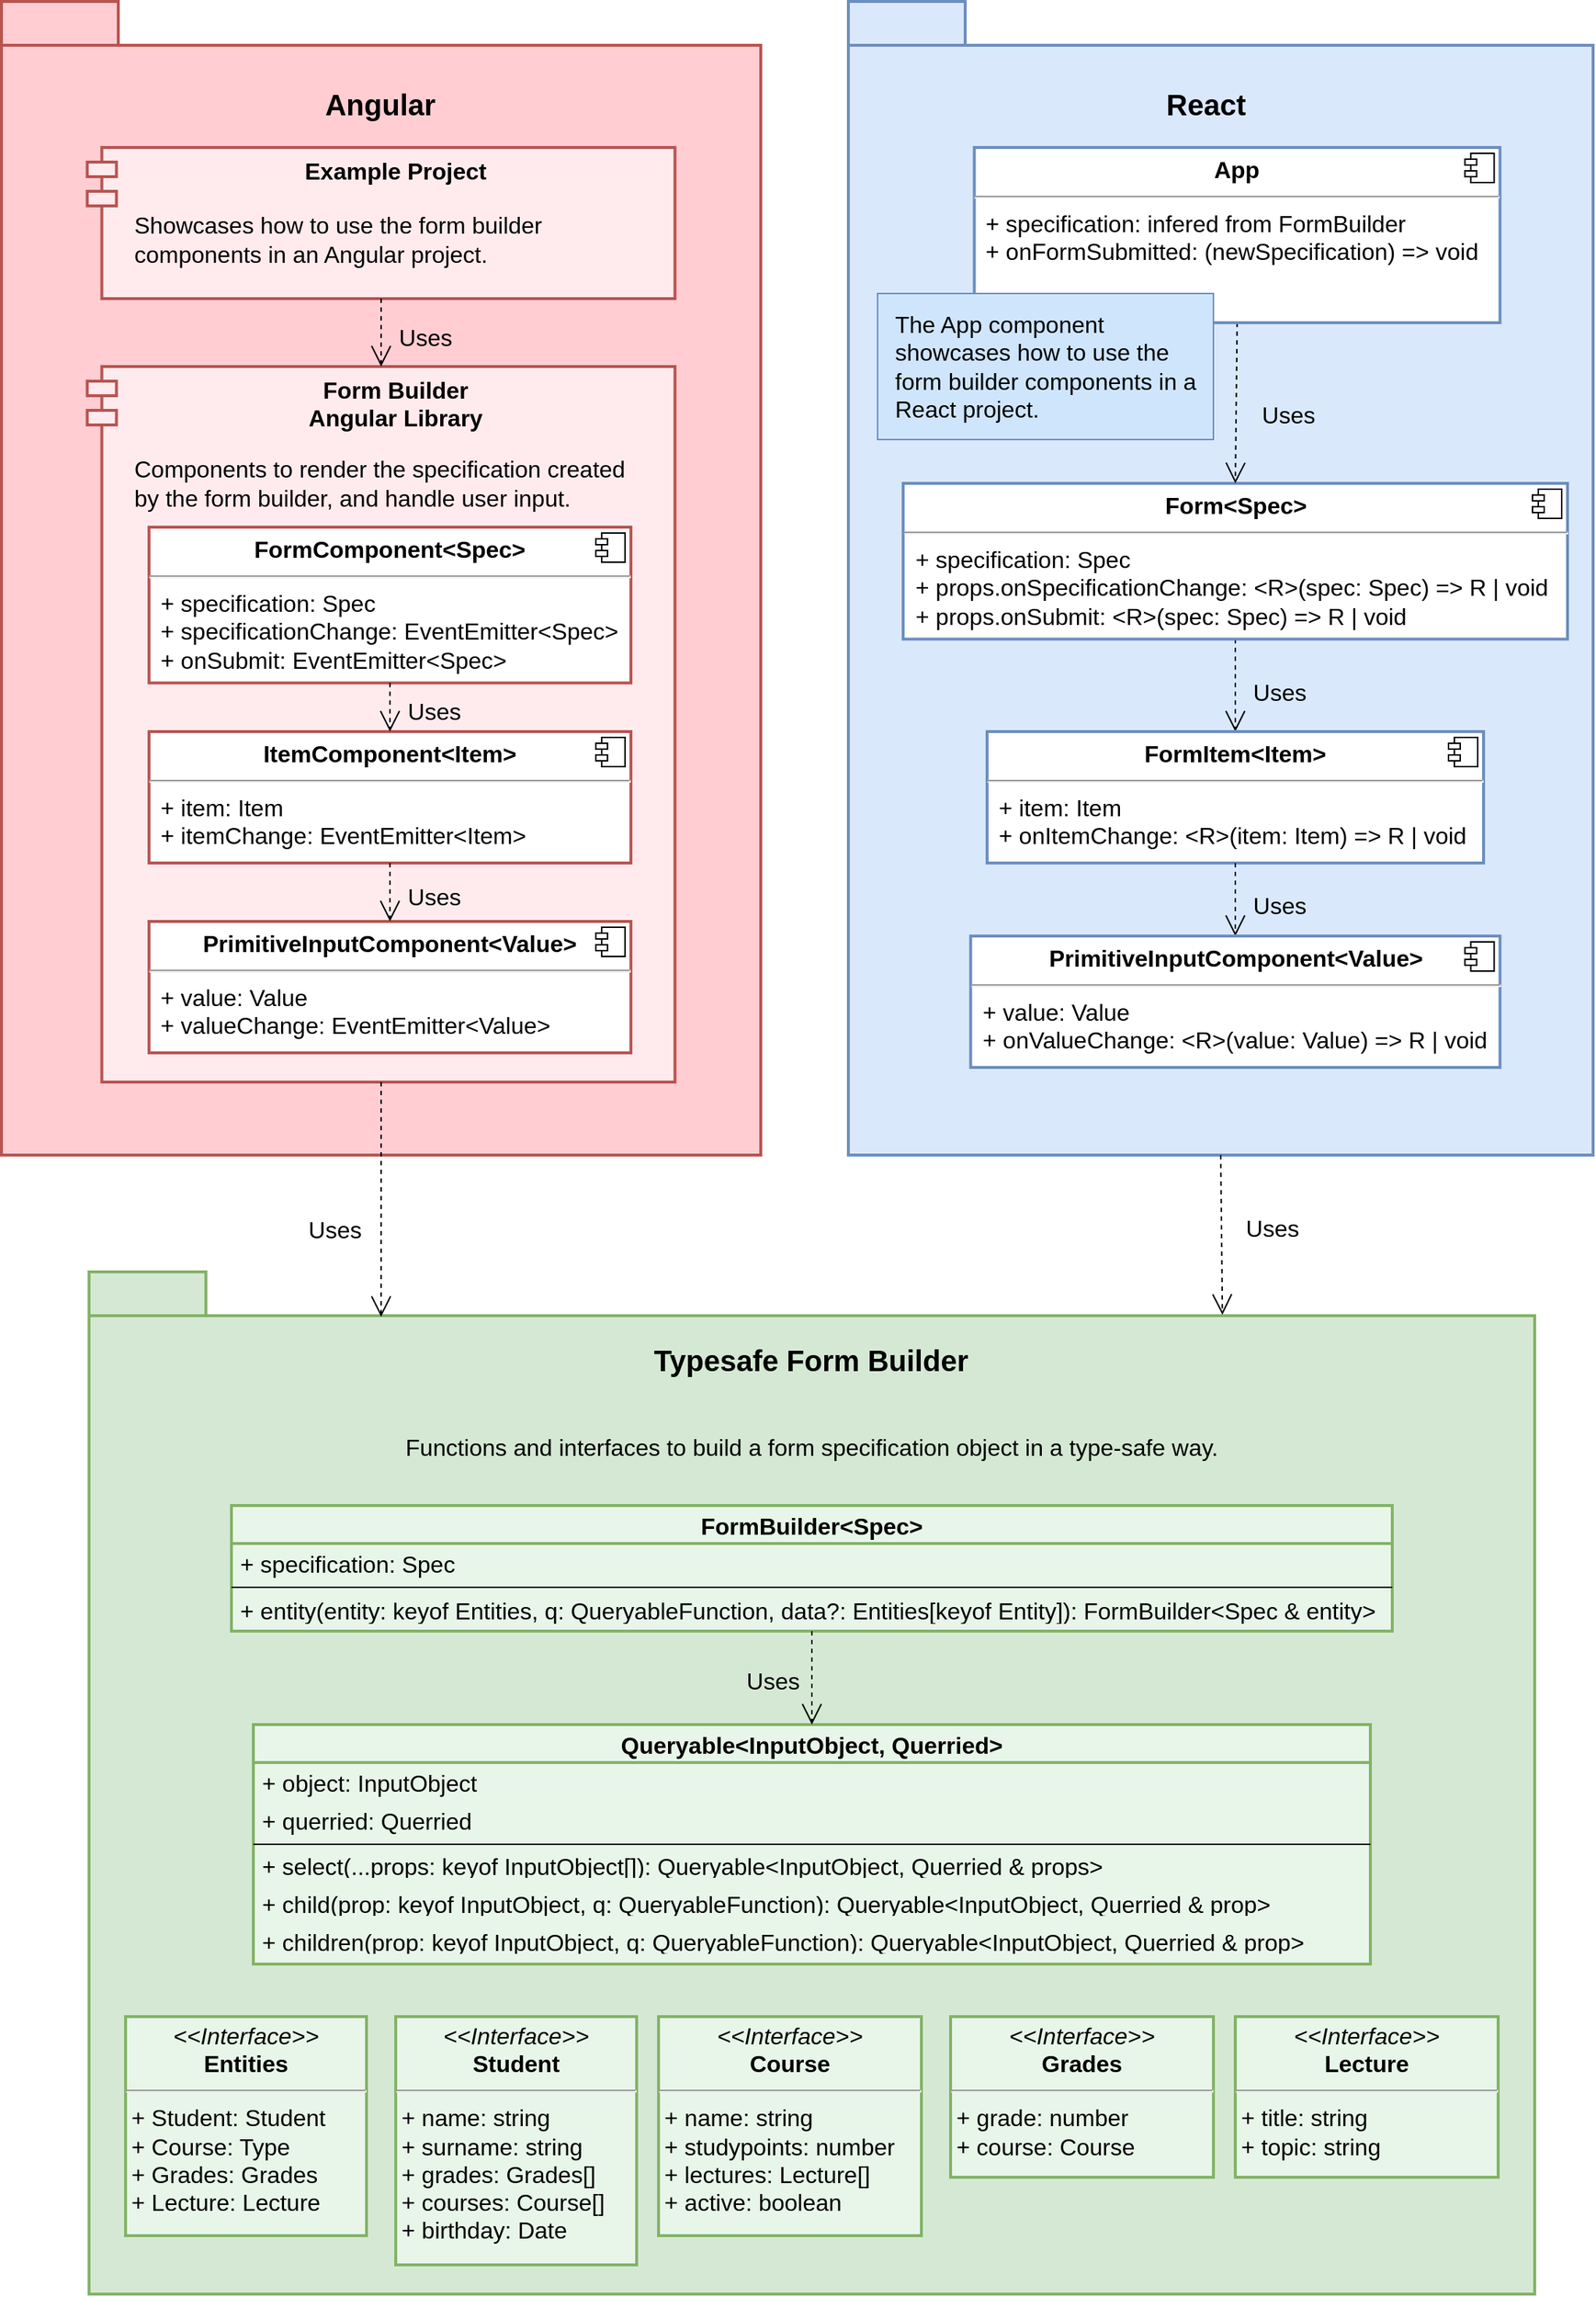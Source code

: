 <mxfile>
    <diagram id="5CxaailpbgLFoK_XrYhg" name="Page-1">
        <mxGraphModel dx="675" dy="708" grid="1" gridSize="10" guides="1" tooltips="1" connect="1" arrows="1" fold="1" page="1" pageScale="1" pageWidth="1169" pageHeight="1654" background="#FFFFFF" math="0" shadow="0">
            <root>
                <mxCell id="0"/>
                <mxCell id="1" parent="0"/>
                <mxCell id="23" value="" style="shape=folder;fontStyle=1;tabWidth=80;tabHeight=30;tabPosition=left;html=1;boundedLbl=1;fontSize=16;strokeWidth=2;container=1;strokeColor=#b85450;fillColor=#FFCDD2;recursiveResize=0;" parent="1" vertex="1">
                    <mxGeometry x="40" y="50" width="520" height="790" as="geometry"/>
                </mxCell>
                <mxCell id="25" value="Angular" style="text;html=1;strokeColor=none;fillColor=none;align=center;verticalAlign=middle;whiteSpace=wrap;rounded=0;fontSize=20;fontStyle=1;labelBorderColor=none;labelBackgroundColor=none;" parent="23" vertex="1">
                    <mxGeometry x="128.47" y="40" width="263.06" height="60" as="geometry"/>
                </mxCell>
                <mxCell id="31" value="Example Project" style="shape=module;align=left;spacingLeft=20;align=center;verticalAlign=top;fontSize=16;strokeWidth=2;strokeColor=#B85450;fillColor=#FFEBEE;container=1;fontStyle=1;recursiveResize=0;" parent="23" vertex="1">
                    <mxGeometry x="58.75" y="100" width="402.5" height="103.48" as="geometry"/>
                </mxCell>
                <mxCell id="37" value="Showcases how to use the form builder components in an Angular project." style="text;html=1;strokeColor=none;fillColor=none;align=left;verticalAlign=middle;whiteSpace=wrap;rounded=0;labelBackgroundColor=none;fontSize=16;fontColor=#000000;" parent="31" vertex="1">
                    <mxGeometry x="30.197" y="43.183" width="342.125" height="39.8" as="geometry"/>
                </mxCell>
                <mxCell id="30" value="Form Builder &#10;Angular Library" style="shape=module;align=left;spacingLeft=20;align=center;verticalAlign=top;fontSize=16;strokeWidth=2;strokeColor=#B85450;fillColor=#FFEBEE;fontStyle=1;container=1;recursiveResize=0;" parent="23" vertex="1">
                    <mxGeometry x="58.75" y="250" width="402.5" height="490" as="geometry"/>
                </mxCell>
                <mxCell id="39" value="Components to render the specification created by the form builder, and handle user input." style="text;html=1;strokeColor=none;fillColor=none;align=left;verticalAlign=middle;whiteSpace=wrap;rounded=0;labelBackgroundColor=none;fontSize=16;fontColor=#000000;" parent="30" vertex="1">
                    <mxGeometry x="30.19" y="50" width="342.13" height="60" as="geometry"/>
                </mxCell>
                <mxCell id="42" value="&lt;p style=&quot;margin: 6px 0px 0px ; text-align: center ; font-size: 16px&quot;&gt;&lt;b style=&quot;font-size: 16px&quot;&gt;FormComponent&amp;lt;Spec&amp;gt;&lt;/b&gt;&lt;/p&gt;&lt;hr style=&quot;font-size: 16px&quot;&gt;&lt;p style=&quot;margin: 0px 0px 0px 8px ; font-size: 16px&quot;&gt;+ specification: Spec&lt;br style=&quot;font-size: 16px&quot;&gt;+ specificationChange: EventEmitter&amp;lt;Spec&amp;gt;&lt;br&gt;+ onSubmit: EventEmitter&amp;lt;Spec&amp;gt;&lt;/p&gt;" style="align=left;overflow=fill;html=1;dropTarget=0;labelBackgroundColor=none;fontSize=16;fontColor=#000000;strokeWidth=2;fillColor=#FFFFFF;gradientColor=none;strokeColor=#B85450;" parent="30" vertex="1">
                    <mxGeometry x="42.32" y="110" width="330" height="106.67" as="geometry"/>
                </mxCell>
                <mxCell id="43" value="" style="shape=component;jettyWidth=8;jettyHeight=4;" parent="42" vertex="1">
                    <mxGeometry x="1" width="20" height="20" relative="1" as="geometry">
                        <mxPoint x="-24" y="4" as="offset"/>
                    </mxGeometry>
                </mxCell>
                <mxCell id="44" value="&lt;p style=&quot;margin: 6px 0px 0px ; text-align: center ; font-size: 16px&quot;&gt;&lt;b style=&quot;font-size: 16px&quot;&gt;ItemComponent&amp;lt;Item&amp;gt;&lt;/b&gt;&lt;/p&gt;&lt;hr style=&quot;font-size: 16px&quot;&gt;&lt;p style=&quot;margin: 0px 0px 0px 8px ; font-size: 16px&quot;&gt;+ item: Item&lt;br style=&quot;font-size: 16px&quot;&gt;+ itemChange: EventEmitter&amp;lt;Item&amp;gt;&lt;/p&gt;" style="align=left;overflow=fill;html=1;dropTarget=0;labelBackgroundColor=none;fontSize=16;fontColor=#000000;strokeWidth=2;fillColor=#FFFFFF;gradientColor=none;strokeColor=#B85450;" parent="30" vertex="1">
                    <mxGeometry x="42.32" y="250" width="330" height="90" as="geometry"/>
                </mxCell>
                <mxCell id="45" value="" style="shape=component;jettyWidth=8;jettyHeight=4;" parent="44" vertex="1">
                    <mxGeometry x="1" width="20" height="20" relative="1" as="geometry">
                        <mxPoint x="-24" y="4" as="offset"/>
                    </mxGeometry>
                </mxCell>
                <mxCell id="46" value="&lt;p style=&quot;margin: 6px 0px 0px ; text-align: center ; font-size: 16px&quot;&gt;&lt;b style=&quot;font-size: 16px&quot;&gt;PrimitiveInputComponent&amp;lt;Value&amp;gt;&lt;/b&gt;&lt;/p&gt;&lt;hr style=&quot;font-size: 16px&quot;&gt;&lt;p style=&quot;margin: 0px 0px 0px 8px ; font-size: 16px&quot;&gt;+ value: Value&lt;br style=&quot;font-size: 16px&quot;&gt;+ valueChange: EventEmitter&amp;lt;Value&amp;gt;&lt;/p&gt;" style="align=left;overflow=fill;html=1;dropTarget=0;labelBackgroundColor=none;fontSize=16;fontColor=#000000;strokeWidth=2;fillColor=#FFFFFF;gradientColor=none;strokeColor=#B85450;" parent="30" vertex="1">
                    <mxGeometry x="42.32" y="380" width="330" height="90" as="geometry"/>
                </mxCell>
                <mxCell id="47" value="" style="shape=component;jettyWidth=8;jettyHeight=4;" parent="46" vertex="1">
                    <mxGeometry x="1" width="20" height="20" relative="1" as="geometry">
                        <mxPoint x="-24" y="4" as="offset"/>
                    </mxGeometry>
                </mxCell>
                <mxCell id="48" value="Uses" style="endArrow=open;endSize=12;dashed=1;html=1;fontSize=16;exitX=0.5;exitY=1;exitDx=0;exitDy=0;entryX=0.5;entryY=0;entryDx=0;entryDy=0;labelBackgroundColor=none;" parent="30" source="42" target="44" edge="1">
                    <mxGeometry x="0.13" y="30" width="160" relative="1" as="geometry">
                        <mxPoint x="511.25" y="210.0" as="sourcePoint"/>
                        <mxPoint x="511.25" y="256.52" as="targetPoint"/>
                        <mxPoint as="offset"/>
                    </mxGeometry>
                </mxCell>
                <mxCell id="49" value="Uses" style="endArrow=open;endSize=12;dashed=1;html=1;fontSize=16;exitX=0.5;exitY=1;exitDx=0;exitDy=0;entryX=0.5;entryY=0;entryDx=0;entryDy=0;labelBackgroundColor=none;" parent="30" source="44" target="46" edge="1">
                    <mxGeometry x="0.143" y="30" width="160" relative="1" as="geometry">
                        <mxPoint x="495.25" y="350.0" as="sourcePoint"/>
                        <mxPoint x="495.25" y="393.33" as="targetPoint"/>
                        <mxPoint as="offset"/>
                    </mxGeometry>
                </mxCell>
                <mxCell id="33" value="Uses" style="endArrow=open;endSize=12;dashed=1;html=1;fontSize=16;exitX=0.5;exitY=1;exitDx=0;exitDy=0;entryX=0.5;entryY=0;entryDx=0;entryDy=0;labelBackgroundColor=none;" parent="23" source="31" target="30" edge="1">
                    <mxGeometry x="0.143" y="30" width="160" relative="1" as="geometry">
                        <mxPoint x="575" y="556.522" as="sourcePoint"/>
                        <mxPoint x="805.0" y="556.522" as="targetPoint"/>
                        <mxPoint as="offset"/>
                    </mxGeometry>
                </mxCell>
                <mxCell id="26" value="" style="shape=folder;fontStyle=1;tabWidth=80;tabHeight=30;tabPosition=left;html=1;boundedLbl=1;fontSize=16;strokeWidth=2;container=1;fillColor=#dae8fc;strokeColor=#6c8ebf;recursiveResize=0;" parent="1" vertex="1">
                    <mxGeometry x="620" y="50" width="510" height="790" as="geometry"/>
                </mxCell>
                <mxCell id="27" value="React" style="text;html=1;strokeColor=none;fillColor=none;align=center;verticalAlign=middle;whiteSpace=wrap;rounded=0;fontSize=20;fontStyle=1" parent="26" vertex="1">
                    <mxGeometry x="127.77" y="47.72" width="234.47" height="44.55" as="geometry"/>
                </mxCell>
                <mxCell id="104" value="Uses" style="endArrow=open;endSize=12;dashed=1;html=1;fontSize=16;exitX=0.5;exitY=1;exitDx=0;exitDy=0;entryX=0.5;entryY=0;entryDx=0;entryDy=0;labelBackgroundColor=none;" edge="1" source="105" target="107" parent="26">
                    <mxGeometry x="0.13" y="30" width="160" relative="1" as="geometry">
                        <mxPoint x="470.18" y="90.0" as="sourcePoint"/>
                        <mxPoint x="470.18" y="136.52" as="targetPoint"/>
                        <mxPoint as="offset"/>
                    </mxGeometry>
                </mxCell>
                <mxCell id="105" value="&lt;p style=&quot;margin: 6px 0px 0px ; text-align: center ; font-size: 16px&quot;&gt;&lt;b style=&quot;font-size: 16px&quot;&gt;Form&amp;lt;Spec&amp;gt;&lt;/b&gt;&lt;/p&gt;&lt;hr style=&quot;font-size: 16px&quot;&gt;&lt;p style=&quot;margin: 0px 0px 0px 8px ; font-size: 16px&quot;&gt;+ specification: Spec&lt;br style=&quot;font-size: 16px&quot;&gt;+ props.onSpecificationChange: &amp;lt;R&amp;gt;(spec: Spec) =&amp;gt; R | void&lt;br&gt;+ props.onSubmit: &amp;lt;R&amp;gt;(spec: Spec) =&amp;gt; R | void&lt;/p&gt;" style="align=left;overflow=fill;html=1;dropTarget=0;labelBackgroundColor=none;fontSize=16;fontColor=#000000;strokeWidth=2;fillColor=#FFFFFF;gradientColor=none;strokeColor=#6C8EBF;" vertex="1" parent="26">
                    <mxGeometry x="37.5" y="330" width="455" height="106.67" as="geometry"/>
                </mxCell>
                <mxCell id="106" value="" style="shape=component;jettyWidth=8;jettyHeight=4;" vertex="1" parent="105">
                    <mxGeometry x="1" width="20" height="20" relative="1" as="geometry">
                        <mxPoint x="-24" y="4" as="offset"/>
                    </mxGeometry>
                </mxCell>
                <mxCell id="107" value="&lt;p style=&quot;margin: 6px 0px 0px ; text-align: center ; font-size: 16px&quot;&gt;&lt;b style=&quot;font-size: 16px&quot;&gt;FormItem&amp;lt;Item&amp;gt;&lt;/b&gt;&lt;/p&gt;&lt;hr style=&quot;font-size: 16px&quot;&gt;&lt;p style=&quot;margin: 0px 0px 0px 8px ; font-size: 16px&quot;&gt;+ item: Item&lt;br style=&quot;font-size: 16px&quot;&gt;+ onItemChange: &amp;lt;R&amp;gt;(item: Item) =&amp;gt; R | void&lt;/p&gt;" style="align=left;overflow=fill;html=1;dropTarget=0;labelBackgroundColor=none;fontSize=16;fontColor=#000000;strokeWidth=2;fillColor=#FFFFFF;gradientColor=none;strokeColor=#6C8EBF;" vertex="1" parent="26">
                    <mxGeometry x="95" y="500" width="340" height="90" as="geometry"/>
                </mxCell>
                <mxCell id="108" value="" style="shape=component;jettyWidth=8;jettyHeight=4;" vertex="1" parent="107">
                    <mxGeometry x="1" width="20" height="20" relative="1" as="geometry">
                        <mxPoint x="-24" y="4" as="offset"/>
                    </mxGeometry>
                </mxCell>
                <mxCell id="109" value="Uses" style="endArrow=open;endSize=12;dashed=1;html=1;fontSize=16;exitX=0.5;exitY=1;exitDx=0;exitDy=0;entryX=0.5;entryY=0;entryDx=0;entryDy=0;labelBackgroundColor=none;" edge="1" source="107" target="110" parent="26">
                    <mxGeometry x="0.143" y="30" width="160" relative="1" as="geometry">
                        <mxPoint x="454.18" y="230.0" as="sourcePoint"/>
                        <mxPoint x="454.18" y="273.33" as="targetPoint"/>
                        <mxPoint as="offset"/>
                    </mxGeometry>
                </mxCell>
                <mxCell id="110" value="&lt;p style=&quot;margin: 6px 0px 0px ; text-align: center ; font-size: 16px&quot;&gt;&lt;b style=&quot;font-size: 16px&quot;&gt;PrimitiveInputComponent&amp;lt;Value&amp;gt;&lt;/b&gt;&lt;/p&gt;&lt;hr style=&quot;font-size: 16px&quot;&gt;&lt;p style=&quot;margin: 0px 0px 0px 8px ; font-size: 16px&quot;&gt;+ value: Value&lt;br style=&quot;font-size: 16px&quot;&gt;+ onValueChange: &amp;lt;R&amp;gt;(value: Value) =&amp;gt; R | void&lt;/p&gt;" style="align=left;overflow=fill;html=1;dropTarget=0;labelBackgroundColor=none;fontSize=16;fontColor=#000000;strokeWidth=2;fillColor=#FFFFFF;gradientColor=none;strokeColor=#6C8EBF;" vertex="1" parent="26">
                    <mxGeometry x="83.75" y="640" width="362.5" height="90" as="geometry"/>
                </mxCell>
                <mxCell id="111" value="" style="shape=component;jettyWidth=8;jettyHeight=4;" vertex="1" parent="110">
                    <mxGeometry x="1" width="20" height="20" relative="1" as="geometry">
                        <mxPoint x="-24" y="4" as="offset"/>
                    </mxGeometry>
                </mxCell>
                <mxCell id="114" value="Uses" style="endArrow=open;endSize=12;dashed=1;html=1;fontSize=16;exitX=0.5;exitY=1;exitDx=0;exitDy=0;entryX=0.5;entryY=0;entryDx=0;entryDy=0;labelBackgroundColor=none;" edge="1" parent="26" source="116" target="105">
                    <mxGeometry x="0.143" y="35" width="160" relative="1" as="geometry">
                        <mxPoint x="265" y="220.0" as="sourcePoint"/>
                        <mxPoint x="240" y="283.33" as="targetPoint"/>
                        <mxPoint as="offset"/>
                    </mxGeometry>
                </mxCell>
                <mxCell id="116" value="&lt;p style=&quot;margin: 6px 0px 0px ; text-align: center&quot;&gt;&lt;b&gt;App&lt;/b&gt;&lt;/p&gt;&lt;hr&gt;&lt;p style=&quot;margin: 0px 0px 0px 8px&quot;&gt;+ specification: infered from FormBuilder&lt;br&gt;+ onFormSubmitted: (newSpecification) =&amp;gt; void&lt;/p&gt;" style="align=left;overflow=fill;html=1;dropTarget=0;labelBackgroundColor=none;fontSize=16;fontColor=#000000;strokeWidth=2;fillColor=#FFFFFF;gradientColor=none;strokeColor=#6C8EBF;" vertex="1" parent="26">
                    <mxGeometry x="86.25" y="100" width="360" height="120" as="geometry"/>
                </mxCell>
                <mxCell id="117" value="" style="shape=component;jettyWidth=8;jettyHeight=4;" vertex="1" parent="116">
                    <mxGeometry x="1" width="20" height="20" relative="1" as="geometry">
                        <mxPoint x="-24" y="4" as="offset"/>
                    </mxGeometry>
                </mxCell>
                <mxCell id="115" value="The App component showcases how to use the form builder components in a React project." style="text;html=1;strokeColor=#6c8ebf;align=left;verticalAlign=middle;whiteSpace=wrap;rounded=0;labelBackgroundColor=none;fontSize=16;spacingLeft=10;spacingBottom=10;spacingTop=10;spacingRight=10;fillColor=#CFE5FC;" vertex="1" parent="26">
                    <mxGeometry x="20" y="200" width="230" height="100" as="geometry"/>
                </mxCell>
                <mxCell id="28" value="" style="shape=folder;fontStyle=1;tabWidth=80;tabHeight=30;tabPosition=left;html=1;boundedLbl=1;fontSize=16;strokeWidth=2;container=1;fillColor=#d5e8d4;strokeColor=#82b366;recursiveResize=0;" parent="1" vertex="1">
                    <mxGeometry x="100" y="920" width="990" height="700" as="geometry"/>
                </mxCell>
                <mxCell id="29" value="Typesafe Form Builder" style="text;html=1;strokeColor=none;fillColor=none;align=center;verticalAlign=middle;whiteSpace=wrap;rounded=0;fontSize=20;fontStyle=1" parent="28" vertex="1">
                    <mxGeometry x="291.494" y="50" width="407.008" height="20" as="geometry"/>
                </mxCell>
                <mxCell id="52" value="FormBuilder&lt;Spec&gt;" style="swimlane;fontStyle=1;align=center;verticalAlign=middle;childLayout=stackLayout;horizontal=1;startSize=26;horizontalStack=0;resizeParent=1;resizeParentMax=0;resizeLast=0;collapsible=1;marginBottom=0;labelBackgroundColor=none;fontSize=16;fontColor=#000000;strokeColor=#82B366;strokeWidth=2;fillColor=#E8F5E9;swimlaneFillColor=#E8F5E9;shadow=0;sketch=0;glass=0;rounded=0;" parent="28" vertex="1">
                    <mxGeometry x="97.5" y="160" width="795" height="86" as="geometry"/>
                </mxCell>
                <mxCell id="53" value="+ specification: Spec" style="text;strokeColor=none;fillColor=none;align=left;verticalAlign=middle;spacingLeft=4;spacingRight=4;overflow=hidden;rotatable=0;points=[[0,0.5],[1,0.5]];portConstraint=eastwest;fontSize=16;" parent="52" vertex="1">
                    <mxGeometry y="26" width="795" height="26" as="geometry"/>
                </mxCell>
                <mxCell id="54" value="" style="line;strokeWidth=1;fillColor=none;align=left;verticalAlign=middle;spacingTop=-1;spacingLeft=3;spacingRight=3;rotatable=0;labelPosition=right;points=[];portConstraint=eastwest;" parent="52" vertex="1">
                    <mxGeometry y="52" width="795" height="8" as="geometry"/>
                </mxCell>
                <mxCell id="55" value="+ entity(entity: keyof Entities, q: QueryableFunction, data?: Entities[keyof Entity]): FormBuilder&lt;Spec &amp; entity&gt;" style="text;strokeColor=none;fillColor=none;align=left;verticalAlign=middle;spacingLeft=4;spacingRight=4;overflow=hidden;rotatable=0;points=[[0,0.5],[1,0.5]];portConstraint=eastwest;fontSize=16;spacingBottom=4;" parent="52" vertex="1">
                    <mxGeometry y="60" width="795" height="26" as="geometry"/>
                </mxCell>
                <mxCell id="57" value="Queryable&lt;InputObject, Querried&gt;" style="swimlane;fontStyle=1;align=center;verticalAlign=middle;childLayout=stackLayout;horizontal=1;startSize=26;horizontalStack=0;resizeParent=1;resizeParentMax=0;resizeLast=0;collapsible=1;marginBottom=0;labelBackgroundColor=none;fontSize=16;fontColor=#000000;strokeColor=#82B366;strokeWidth=2;fillColor=#E8F5E9;swimlaneFillColor=#E8F5E9;spacingBottom=0;" parent="28" vertex="1">
                    <mxGeometry x="112.5" y="310" width="765" height="164" as="geometry"/>
                </mxCell>
                <mxCell id="58" value="+ object: InputObject" style="text;strokeColor=none;fillColor=none;align=left;verticalAlign=middle;spacingLeft=4;spacingRight=4;overflow=hidden;rotatable=0;points=[[0,0.5],[1,0.5]];portConstraint=eastwest;fontSize=16;" parent="57" vertex="1">
                    <mxGeometry y="26" width="765" height="26" as="geometry"/>
                </mxCell>
                <mxCell id="61" value="+ querried: Querried" style="text;strokeColor=none;fillColor=none;align=left;verticalAlign=middle;spacingLeft=4;spacingRight=4;overflow=hidden;rotatable=0;points=[[0,0.5],[1,0.5]];portConstraint=eastwest;fontSize=16;" parent="57" vertex="1">
                    <mxGeometry y="52" width="765" height="26" as="geometry"/>
                </mxCell>
                <mxCell id="59" value="" style="line;strokeWidth=1;fillColor=none;align=left;verticalAlign=middle;spacingTop=-1;spacingLeft=3;spacingRight=3;rotatable=0;labelPosition=right;points=[];portConstraint=eastwest;" parent="57" vertex="1">
                    <mxGeometry y="78" width="765" height="8" as="geometry"/>
                </mxCell>
                <mxCell id="60" value="+ select(...props: keyof InputObject[]): Queryable&lt;InputObject, Querried &amp; props&gt;" style="text;strokeColor=none;fillColor=none;align=left;verticalAlign=middle;spacingLeft=4;spacingRight=4;overflow=hidden;rotatable=0;points=[[0,0.5],[1,0.5]];portConstraint=eastwest;fontSize=16;spacingBottom=6;" parent="57" vertex="1">
                    <mxGeometry y="86" width="765" height="26" as="geometry"/>
                </mxCell>
                <mxCell id="62" value="+ child(prop: keyof InputObject, q: QueryableFunction): Queryable&lt;InputObject, Querried &amp; prop&gt;" style="text;strokeColor=none;fillColor=none;align=left;verticalAlign=middle;spacingLeft=4;spacingRight=4;overflow=hidden;rotatable=0;points=[[0,0.5],[1,0.5]];portConstraint=eastwest;fontSize=16;spacingBottom=6;" parent="57" vertex="1">
                    <mxGeometry y="112" width="765" height="26" as="geometry"/>
                </mxCell>
                <mxCell id="63" value="+ children(prop: keyof InputObject, q: QueryableFunction): Queryable&lt;InputObject, Querried &amp; prop&gt;" style="text;strokeColor=none;fillColor=none;align=left;verticalAlign=middle;spacingLeft=4;spacingRight=4;overflow=hidden;rotatable=0;points=[[0,0.5],[1,0.5]];portConstraint=eastwest;fontSize=16;spacingBottom=6;" parent="57" vertex="1">
                    <mxGeometry y="138" width="765" height="26" as="geometry"/>
                </mxCell>
                <mxCell id="64" value="Uses" style="endArrow=open;endSize=12;dashed=1;html=1;fontSize=16;entryX=0.5;entryY=0;entryDx=0;entryDy=0;labelBackgroundColor=none;exitX=0.5;exitY=1;exitDx=0;exitDy=0;" parent="28" source="52" target="57" edge="1">
                    <mxGeometry x="0.062" y="-27" width="160" relative="1" as="geometry">
                        <mxPoint x="-115" y="170" as="sourcePoint"/>
                        <mxPoint x="-175" y="250" as="targetPoint"/>
                        <mxPoint as="offset"/>
                        <Array as="points"/>
                    </mxGeometry>
                </mxCell>
                <mxCell id="66" value="&lt;p style=&quot;margin: 4px 0px 0px; text-align: center; font-size: 16px;&quot;&gt;&lt;i style=&quot;font-size: 16px;&quot;&gt;&amp;lt;&amp;lt;Interface&amp;gt;&amp;gt;&lt;/i&gt;&lt;br style=&quot;font-size: 16px;&quot;&gt;&lt;b style=&quot;font-size: 16px;&quot;&gt;Entities&lt;/b&gt;&lt;/p&gt;&lt;hr style=&quot;font-size: 16px;&quot;&gt;&lt;p style=&quot;margin: 0px 0px 0px 4px; font-size: 16px;&quot;&gt;+ Student: Student&lt;br style=&quot;font-size: 16px;&quot;&gt;+ Course: Type&lt;/p&gt;&lt;p style=&quot;margin: 0px 0px 0px 4px; font-size: 16px;&quot;&gt;+ Grades: Grades&lt;/p&gt;&lt;p style=&quot;margin: 0px 0px 0px 4px; font-size: 16px;&quot;&gt;+ Lecture: Lecture&lt;/p&gt;&lt;p style=&quot;margin: 0px 0px 0px 4px; font-size: 16px;&quot;&gt;&lt;br style=&quot;font-size: 16px;&quot;&gt;&lt;/p&gt;" style="verticalAlign=top;align=left;overflow=fill;fontSize=16;fontFamily=Helvetica;html=1;rounded=0;shadow=0;glass=0;labelBackgroundColor=none;sketch=0;fontColor=#000000;strokeColor=#82B366;strokeWidth=2;fillColor=#E8F5E9;gradientColor=none;" parent="28" vertex="1">
                    <mxGeometry x="25" y="510" width="165" height="150" as="geometry"/>
                </mxCell>
                <mxCell id="67" value="&lt;p style=&quot;margin: 4px 0px 0px ; text-align: center ; font-size: 16px&quot;&gt;&lt;i style=&quot;font-size: 16px&quot;&gt;&amp;lt;&amp;lt;Interface&amp;gt;&amp;gt;&lt;/i&gt;&lt;br style=&quot;font-size: 16px&quot;&gt;&lt;b style=&quot;font-size: 16px&quot;&gt;Student&lt;/b&gt;&lt;/p&gt;&lt;hr style=&quot;font-size: 16px&quot;&gt;&lt;p style=&quot;margin: 0px 0px 0px 4px ; font-size: 16px&quot;&gt;+ name: string&lt;/p&gt;&lt;p style=&quot;margin: 0px 0px 0px 4px ; font-size: 16px&quot;&gt;+ surname: string&lt;/p&gt;&lt;p style=&quot;margin: 0px 0px 0px 4px ; font-size: 16px&quot;&gt;+ grades: Grades[]&lt;/p&gt;&lt;p style=&quot;margin: 0px 0px 0px 4px ; font-size: 16px&quot;&gt;+ courses: Course[]&lt;/p&gt;&lt;p style=&quot;margin: 0px 0px 0px 4px ; font-size: 16px&quot;&gt;+ birthday: Date&lt;/p&gt;" style="verticalAlign=top;align=left;overflow=fill;fontSize=16;fontFamily=Helvetica;html=1;rounded=0;shadow=0;glass=0;labelBackgroundColor=none;sketch=0;fontColor=#000000;strokeColor=#82B366;strokeWidth=2;fillColor=#E8F5E9;gradientColor=none;" parent="28" vertex="1">
                    <mxGeometry x="210" y="510" width="165" height="170" as="geometry"/>
                </mxCell>
                <mxCell id="68" value="&lt;p style=&quot;margin: 4px 0px 0px ; text-align: center ; font-size: 16px&quot;&gt;&lt;i style=&quot;font-size: 16px&quot;&gt;&amp;lt;&amp;lt;Interface&amp;gt;&amp;gt;&lt;/i&gt;&lt;br style=&quot;font-size: 16px&quot;&gt;&lt;b style=&quot;font-size: 16px&quot;&gt;Course&lt;/b&gt;&lt;/p&gt;&lt;hr style=&quot;font-size: 16px&quot;&gt;&lt;p style=&quot;margin: 0px 0px 0px 4px ; font-size: 16px&quot;&gt;+ name: string&lt;/p&gt;&lt;p style=&quot;margin: 0px 0px 0px 4px ; font-size: 16px&quot;&gt;+ studypoints: number&lt;/p&gt;&lt;p style=&quot;margin: 0px 0px 0px 4px ; font-size: 16px&quot;&gt;+ lectures: Lecture[]&lt;br&gt;&lt;/p&gt;&lt;p style=&quot;margin: 0px 0px 0px 4px ; font-size: 16px&quot;&gt;+ active: boolean&lt;/p&gt;" style="verticalAlign=top;align=left;overflow=fill;fontSize=16;fontFamily=Helvetica;html=1;rounded=0;shadow=0;glass=0;labelBackgroundColor=none;sketch=0;fontColor=#000000;strokeColor=#82B366;strokeWidth=2;fillColor=#E8F5E9;gradientColor=none;" parent="28" vertex="1">
                    <mxGeometry x="390" y="510" width="180" height="150" as="geometry"/>
                </mxCell>
                <mxCell id="69" value="&lt;p style=&quot;margin: 4px 0px 0px ; text-align: center ; font-size: 16px&quot;&gt;&lt;i style=&quot;font-size: 16px&quot;&gt;&amp;lt;&amp;lt;Interface&amp;gt;&amp;gt;&lt;/i&gt;&lt;br style=&quot;font-size: 16px&quot;&gt;&lt;b style=&quot;font-size: 16px&quot;&gt;Grades&lt;/b&gt;&lt;/p&gt;&lt;hr style=&quot;font-size: 16px&quot;&gt;&lt;p style=&quot;margin: 0px 0px 0px 4px ; font-size: 16px&quot;&gt;+ grade: number&lt;/p&gt;&lt;p style=&quot;margin: 0px 0px 0px 4px ; font-size: 16px&quot;&gt;+ course: Course&lt;/p&gt;" style="verticalAlign=top;align=left;overflow=fill;fontSize=16;fontFamily=Helvetica;html=1;rounded=0;shadow=0;glass=0;labelBackgroundColor=none;sketch=0;fontColor=#000000;strokeColor=#82B366;strokeWidth=2;fillColor=#E8F5E9;gradientColor=none;" parent="28" vertex="1">
                    <mxGeometry x="590" y="510" width="180" height="110" as="geometry"/>
                </mxCell>
                <mxCell id="70" value="&lt;p style=&quot;margin: 4px 0px 0px ; text-align: center ; font-size: 16px&quot;&gt;&lt;i style=&quot;font-size: 16px&quot;&gt;&amp;lt;&amp;lt;Interface&amp;gt;&amp;gt;&lt;/i&gt;&lt;br style=&quot;font-size: 16px&quot;&gt;&lt;b style=&quot;font-size: 16px&quot;&gt;Lecture&lt;/b&gt;&lt;/p&gt;&lt;hr style=&quot;font-size: 16px&quot;&gt;&lt;p style=&quot;margin: 0px 0px 0px 4px ; font-size: 16px&quot;&gt;+ title: string&lt;/p&gt;&lt;p style=&quot;margin: 0px 0px 0px 4px ; font-size: 16px&quot;&gt;+ topic: string&lt;/p&gt;" style="verticalAlign=top;align=left;overflow=fill;fontSize=16;fontFamily=Helvetica;html=1;rounded=0;shadow=0;glass=0;labelBackgroundColor=none;sketch=0;fontColor=#000000;strokeColor=#82B366;strokeWidth=2;fillColor=#E8F5E9;gradientColor=none;" parent="28" vertex="1">
                    <mxGeometry x="785" y="510" width="180" height="110" as="geometry"/>
                </mxCell>
                <mxCell id="71" value="Functions and interfaces to build a form specification object in a type-safe way." style="text;html=1;strokeColor=none;fillColor=none;align=center;verticalAlign=middle;whiteSpace=wrap;rounded=0;labelBackgroundColor=none;fontSize=16;fontColor=#000000;" parent="28" vertex="1">
                    <mxGeometry x="155" y="90" width="680" height="60" as="geometry"/>
                </mxCell>
                <mxCell id="34" value="Uses" style="endArrow=open;endSize=12;dashed=1;html=1;fontSize=16;exitX=0.5;exitY=1;exitDx=0;exitDy=0;labelBackgroundColor=none;entryX=0.202;entryY=0.044;entryDx=0;entryDy=0;entryPerimeter=0;" parent="1" source="30" target="28" edge="1">
                    <mxGeometry x="0.244" y="-32" width="160" relative="1" as="geometry">
                        <mxPoint x="120" y="570" as="sourcePoint"/>
                        <mxPoint x="260" y="900" as="targetPoint"/>
                        <mxPoint y="1" as="offset"/>
                        <Array as="points"/>
                    </mxGeometry>
                </mxCell>
                <mxCell id="35" value="Uses" style="endArrow=open;endSize=12;dashed=1;html=1;fontSize=16;exitX=0.5;exitY=1;exitDx=0;exitDy=0;entryX=0.784;entryY=0.042;entryDx=0;entryDy=0;labelBackgroundColor=none;entryPerimeter=0;exitPerimeter=0;" parent="1" source="26" target="28" edge="1">
                    <mxGeometry x="-0.079" y="34" width="160" relative="1" as="geometry">
                        <mxPoint x="610" y="550" as="sourcePoint"/>
                        <mxPoint x="694" y="680" as="targetPoint"/>
                        <mxPoint as="offset"/>
                        <Array as="points"/>
                    </mxGeometry>
                </mxCell>
            </root>
        </mxGraphModel>
    </diagram>
</mxfile>